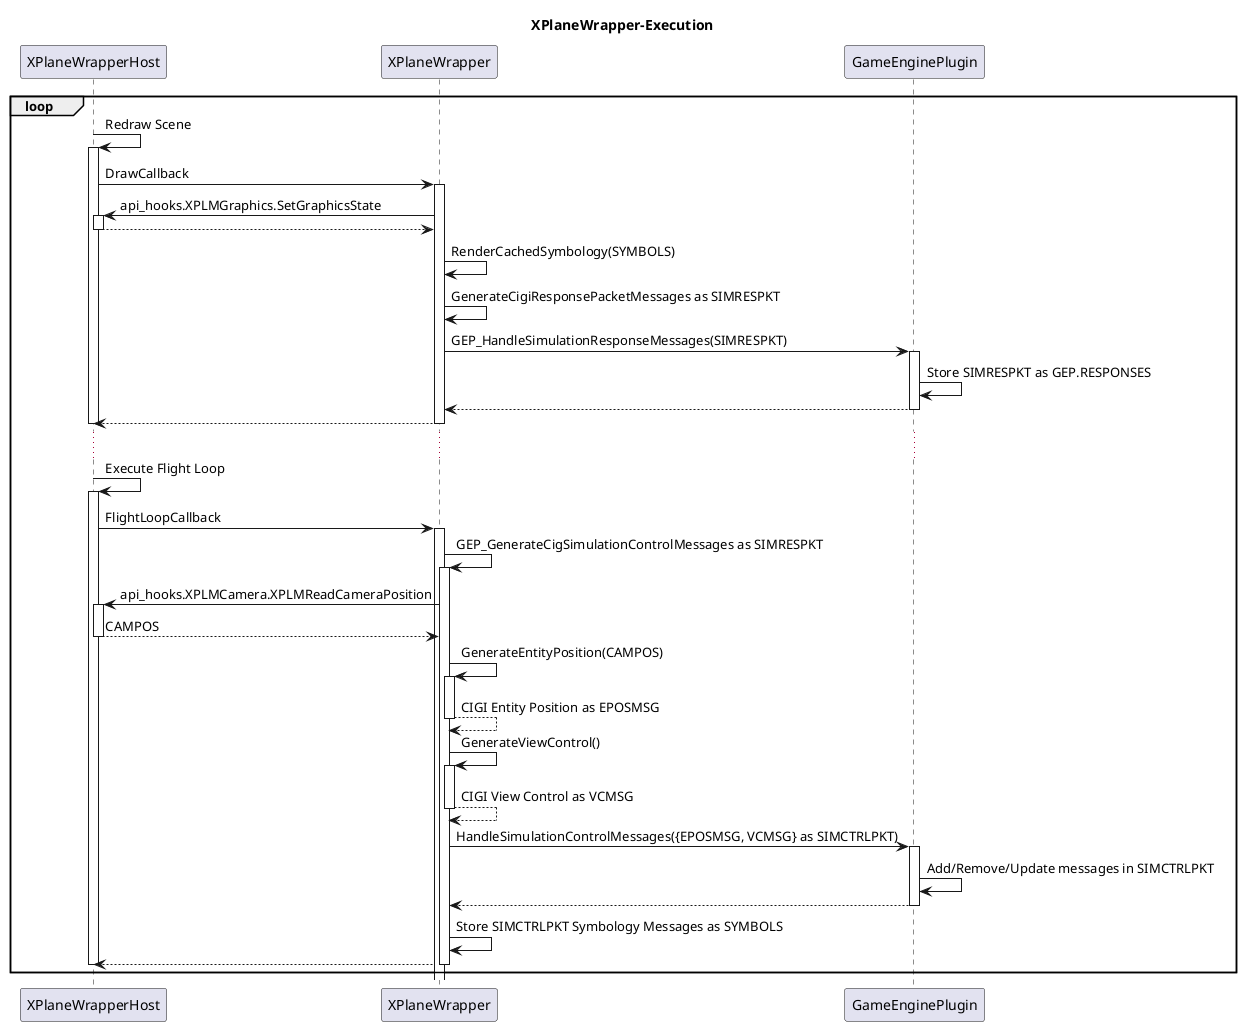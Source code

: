 @startuml

title "XPlaneWrapper-Execution"

participant "XPlaneWrapperHost" as XPWH
participant "XPlaneWrapper" as XPW
participant "GameEnginePlugin" as GEP

loop 
XPWH -> XPWH: Redraw Scene
activate XPWH

XPWH -> XPW: DrawCallback
activate XPW
XPW -> XPWH: api_hooks.XPLMGraphics.SetGraphicsState
activate XPWH
XPWH --> XPW
deactivate XPWH
XPW -> XPW: RenderCachedSymbology(SYMBOLS)
XPW -> XPW: GenerateCigiResponsePacketMessages as SIMRESPKT
XPW -> GEP: GEP_HandleSimulationResponseMessages(SIMRESPKT)
activate GEP
GEP -> GEP: Store SIMRESPKT as GEP.RESPONSES
GEP --> XPW
deactivate GEP
XPW --> XPWH
deactivate XPW
deactivate XPWH

...

XPWH -> XPWH: Execute Flight Loop
activate XPWH

XPWH -> XPW: FlightLoopCallback
activate XPW
XPW -> XPW: GEP_GenerateCigSimulationControlMessages as SIMRESPKT
activate XPW
XPW -> XPWH: api_hooks.XPLMCamera.XPLMReadCameraPosition
activate XPWH
XPWH --> XPW: CAMPOS
deactivate XPWH
XPW -> XPW: GenerateEntityPosition(CAMPOS)
activate XPW
XPW --> XPW: CIGI Entity Position as EPOSMSG
deactivate XPW
XPW -> XPW: GenerateViewControl()
activate XPW
XPW --> XPW: CIGI View Control as VCMSG
deactivate XPW

XPW -> GEP: HandleSimulationControlMessages({EPOSMSG, VCMSG} as SIMCTRLPKT)
activate GEP
GEP -> GEP: Add/Remove/Update messages in SIMCTRLPKT
GEP --> XPW
deactivate GEP
XPW -> XPW: Store SIMCTRLPKT Symbology Messages as SYMBOLS
XPW --> XPWH
deactivate XPW
deactivate XPWH

end

@enduml